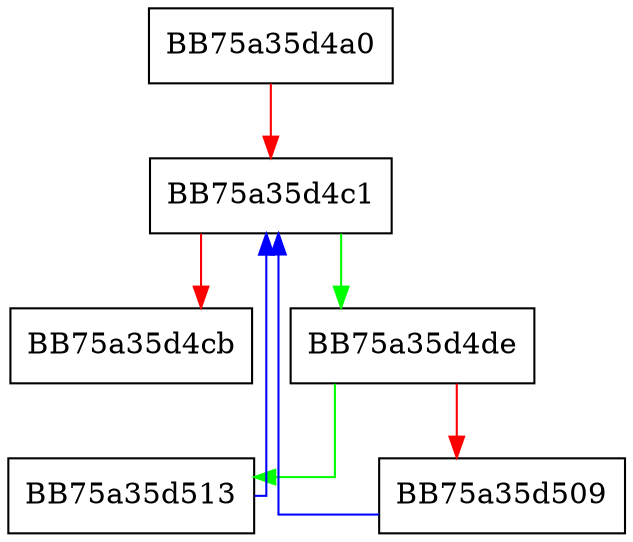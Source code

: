 digraph stop {
  node [shape="box"];
  graph [splines=ortho];
  BB75a35d4a0 -> BB75a35d4c1 [color="red"];
  BB75a35d4c1 -> BB75a35d4de [color="green"];
  BB75a35d4c1 -> BB75a35d4cb [color="red"];
  BB75a35d4de -> BB75a35d513 [color="green"];
  BB75a35d4de -> BB75a35d509 [color="red"];
  BB75a35d509 -> BB75a35d4c1 [color="blue"];
  BB75a35d513 -> BB75a35d4c1 [color="blue"];
}